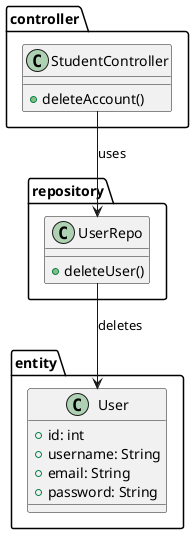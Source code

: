 ; filepath: /home/slightlywind/Repositories/Legacy/SWD392/class_diagrams/delete_account.puml
@startuml
package controller {
    class StudentController {
        +deleteAccount()
    }
}

package repository {
    class UserRepo {
        +deleteUser()
    }
}

package entity {
    class User {
        +id: int
        +username: String
        +email: String
        +password: String
    }
}

StudentController --> UserRepo : uses
UserRepo --> User : deletes
@enduml